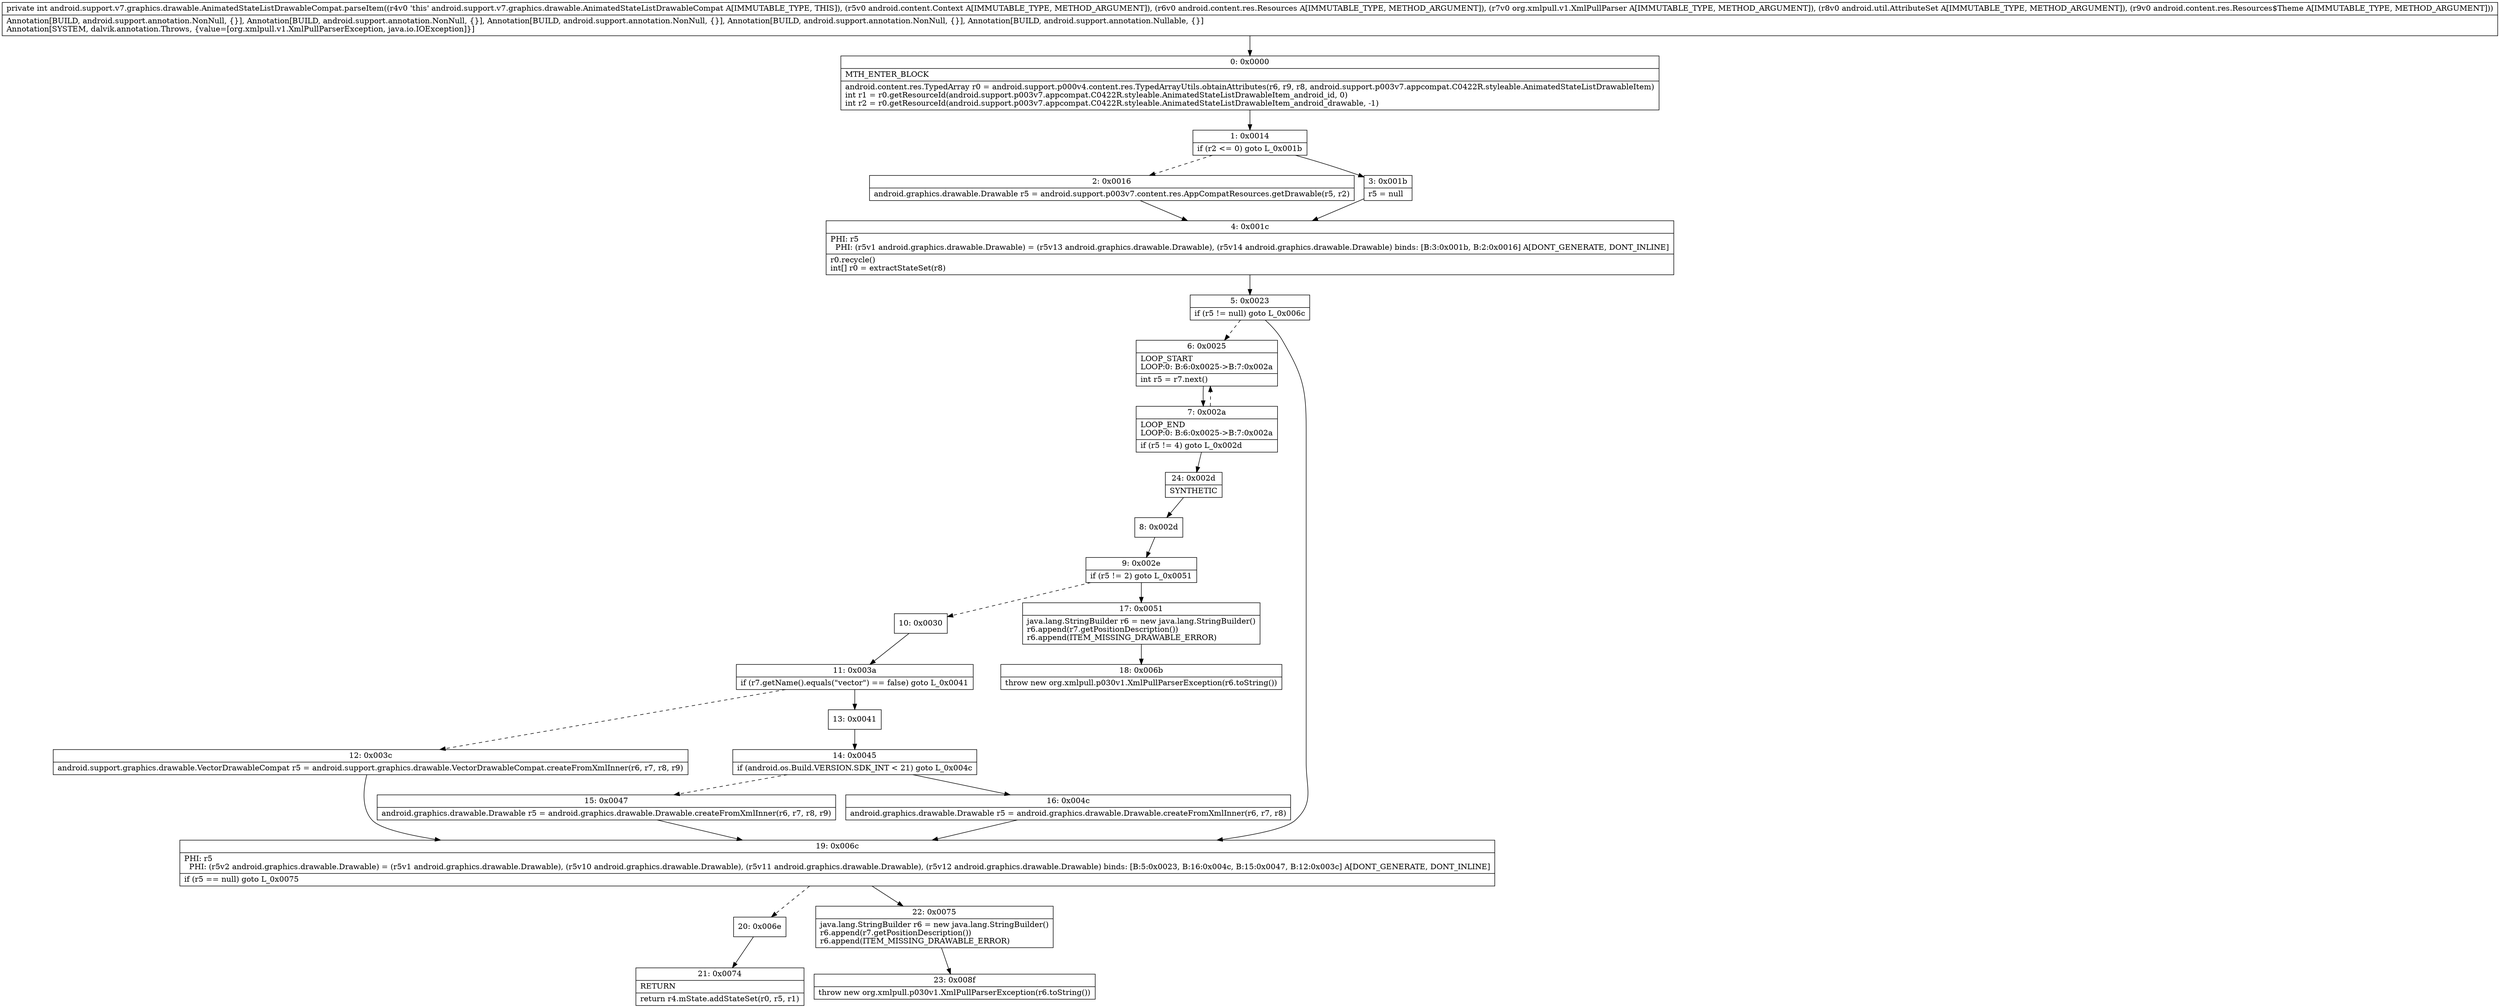 digraph "CFG forandroid.support.v7.graphics.drawable.AnimatedStateListDrawableCompat.parseItem(Landroid\/content\/Context;Landroid\/content\/res\/Resources;Lorg\/xmlpull\/v1\/XmlPullParser;Landroid\/util\/AttributeSet;Landroid\/content\/res\/Resources$Theme;)I" {
Node_0 [shape=record,label="{0\:\ 0x0000|MTH_ENTER_BLOCK\l|android.content.res.TypedArray r0 = android.support.p000v4.content.res.TypedArrayUtils.obtainAttributes(r6, r9, r8, android.support.p003v7.appcompat.C0422R.styleable.AnimatedStateListDrawableItem)\lint r1 = r0.getResourceId(android.support.p003v7.appcompat.C0422R.styleable.AnimatedStateListDrawableItem_android_id, 0)\lint r2 = r0.getResourceId(android.support.p003v7.appcompat.C0422R.styleable.AnimatedStateListDrawableItem_android_drawable, \-1)\l}"];
Node_1 [shape=record,label="{1\:\ 0x0014|if (r2 \<= 0) goto L_0x001b\l}"];
Node_2 [shape=record,label="{2\:\ 0x0016|android.graphics.drawable.Drawable r5 = android.support.p003v7.content.res.AppCompatResources.getDrawable(r5, r2)\l}"];
Node_3 [shape=record,label="{3\:\ 0x001b|r5 = null\l}"];
Node_4 [shape=record,label="{4\:\ 0x001c|PHI: r5 \l  PHI: (r5v1 android.graphics.drawable.Drawable) = (r5v13 android.graphics.drawable.Drawable), (r5v14 android.graphics.drawable.Drawable) binds: [B:3:0x001b, B:2:0x0016] A[DONT_GENERATE, DONT_INLINE]\l|r0.recycle()\lint[] r0 = extractStateSet(r8)\l}"];
Node_5 [shape=record,label="{5\:\ 0x0023|if (r5 != null) goto L_0x006c\l}"];
Node_6 [shape=record,label="{6\:\ 0x0025|LOOP_START\lLOOP:0: B:6:0x0025\-\>B:7:0x002a\l|int r5 = r7.next()\l}"];
Node_7 [shape=record,label="{7\:\ 0x002a|LOOP_END\lLOOP:0: B:6:0x0025\-\>B:7:0x002a\l|if (r5 != 4) goto L_0x002d\l}"];
Node_8 [shape=record,label="{8\:\ 0x002d}"];
Node_9 [shape=record,label="{9\:\ 0x002e|if (r5 != 2) goto L_0x0051\l}"];
Node_10 [shape=record,label="{10\:\ 0x0030}"];
Node_11 [shape=record,label="{11\:\ 0x003a|if (r7.getName().equals(\"vector\") == false) goto L_0x0041\l}"];
Node_12 [shape=record,label="{12\:\ 0x003c|android.support.graphics.drawable.VectorDrawableCompat r5 = android.support.graphics.drawable.VectorDrawableCompat.createFromXmlInner(r6, r7, r8, r9)\l}"];
Node_13 [shape=record,label="{13\:\ 0x0041}"];
Node_14 [shape=record,label="{14\:\ 0x0045|if (android.os.Build.VERSION.SDK_INT \< 21) goto L_0x004c\l}"];
Node_15 [shape=record,label="{15\:\ 0x0047|android.graphics.drawable.Drawable r5 = android.graphics.drawable.Drawable.createFromXmlInner(r6, r7, r8, r9)\l}"];
Node_16 [shape=record,label="{16\:\ 0x004c|android.graphics.drawable.Drawable r5 = android.graphics.drawable.Drawable.createFromXmlInner(r6, r7, r8)\l}"];
Node_17 [shape=record,label="{17\:\ 0x0051|java.lang.StringBuilder r6 = new java.lang.StringBuilder()\lr6.append(r7.getPositionDescription())\lr6.append(ITEM_MISSING_DRAWABLE_ERROR)\l}"];
Node_18 [shape=record,label="{18\:\ 0x006b|throw new org.xmlpull.p030v1.XmlPullParserException(r6.toString())\l}"];
Node_19 [shape=record,label="{19\:\ 0x006c|PHI: r5 \l  PHI: (r5v2 android.graphics.drawable.Drawable) = (r5v1 android.graphics.drawable.Drawable), (r5v10 android.graphics.drawable.Drawable), (r5v11 android.graphics.drawable.Drawable), (r5v12 android.graphics.drawable.Drawable) binds: [B:5:0x0023, B:16:0x004c, B:15:0x0047, B:12:0x003c] A[DONT_GENERATE, DONT_INLINE]\l|if (r5 == null) goto L_0x0075\l}"];
Node_20 [shape=record,label="{20\:\ 0x006e}"];
Node_21 [shape=record,label="{21\:\ 0x0074|RETURN\l|return r4.mState.addStateSet(r0, r5, r1)\l}"];
Node_22 [shape=record,label="{22\:\ 0x0075|java.lang.StringBuilder r6 = new java.lang.StringBuilder()\lr6.append(r7.getPositionDescription())\lr6.append(ITEM_MISSING_DRAWABLE_ERROR)\l}"];
Node_23 [shape=record,label="{23\:\ 0x008f|throw new org.xmlpull.p030v1.XmlPullParserException(r6.toString())\l}"];
Node_24 [shape=record,label="{24\:\ 0x002d|SYNTHETIC\l}"];
MethodNode[shape=record,label="{private int android.support.v7.graphics.drawable.AnimatedStateListDrawableCompat.parseItem((r4v0 'this' android.support.v7.graphics.drawable.AnimatedStateListDrawableCompat A[IMMUTABLE_TYPE, THIS]), (r5v0 android.content.Context A[IMMUTABLE_TYPE, METHOD_ARGUMENT]), (r6v0 android.content.res.Resources A[IMMUTABLE_TYPE, METHOD_ARGUMENT]), (r7v0 org.xmlpull.v1.XmlPullParser A[IMMUTABLE_TYPE, METHOD_ARGUMENT]), (r8v0 android.util.AttributeSet A[IMMUTABLE_TYPE, METHOD_ARGUMENT]), (r9v0 android.content.res.Resources$Theme A[IMMUTABLE_TYPE, METHOD_ARGUMENT]))  | Annotation[BUILD, android.support.annotation.NonNull, \{\}], Annotation[BUILD, android.support.annotation.NonNull, \{\}], Annotation[BUILD, android.support.annotation.NonNull, \{\}], Annotation[BUILD, android.support.annotation.NonNull, \{\}], Annotation[BUILD, android.support.annotation.Nullable, \{\}]\lAnnotation[SYSTEM, dalvik.annotation.Throws, \{value=[org.xmlpull.v1.XmlPullParserException, java.io.IOException]\}]\l}"];
MethodNode -> Node_0;
Node_0 -> Node_1;
Node_1 -> Node_2[style=dashed];
Node_1 -> Node_3;
Node_2 -> Node_4;
Node_3 -> Node_4;
Node_4 -> Node_5;
Node_5 -> Node_6[style=dashed];
Node_5 -> Node_19;
Node_6 -> Node_7;
Node_7 -> Node_6[style=dashed];
Node_7 -> Node_24;
Node_8 -> Node_9;
Node_9 -> Node_10[style=dashed];
Node_9 -> Node_17;
Node_10 -> Node_11;
Node_11 -> Node_12[style=dashed];
Node_11 -> Node_13;
Node_12 -> Node_19;
Node_13 -> Node_14;
Node_14 -> Node_15[style=dashed];
Node_14 -> Node_16;
Node_15 -> Node_19;
Node_16 -> Node_19;
Node_17 -> Node_18;
Node_19 -> Node_20[style=dashed];
Node_19 -> Node_22;
Node_20 -> Node_21;
Node_22 -> Node_23;
Node_24 -> Node_8;
}

